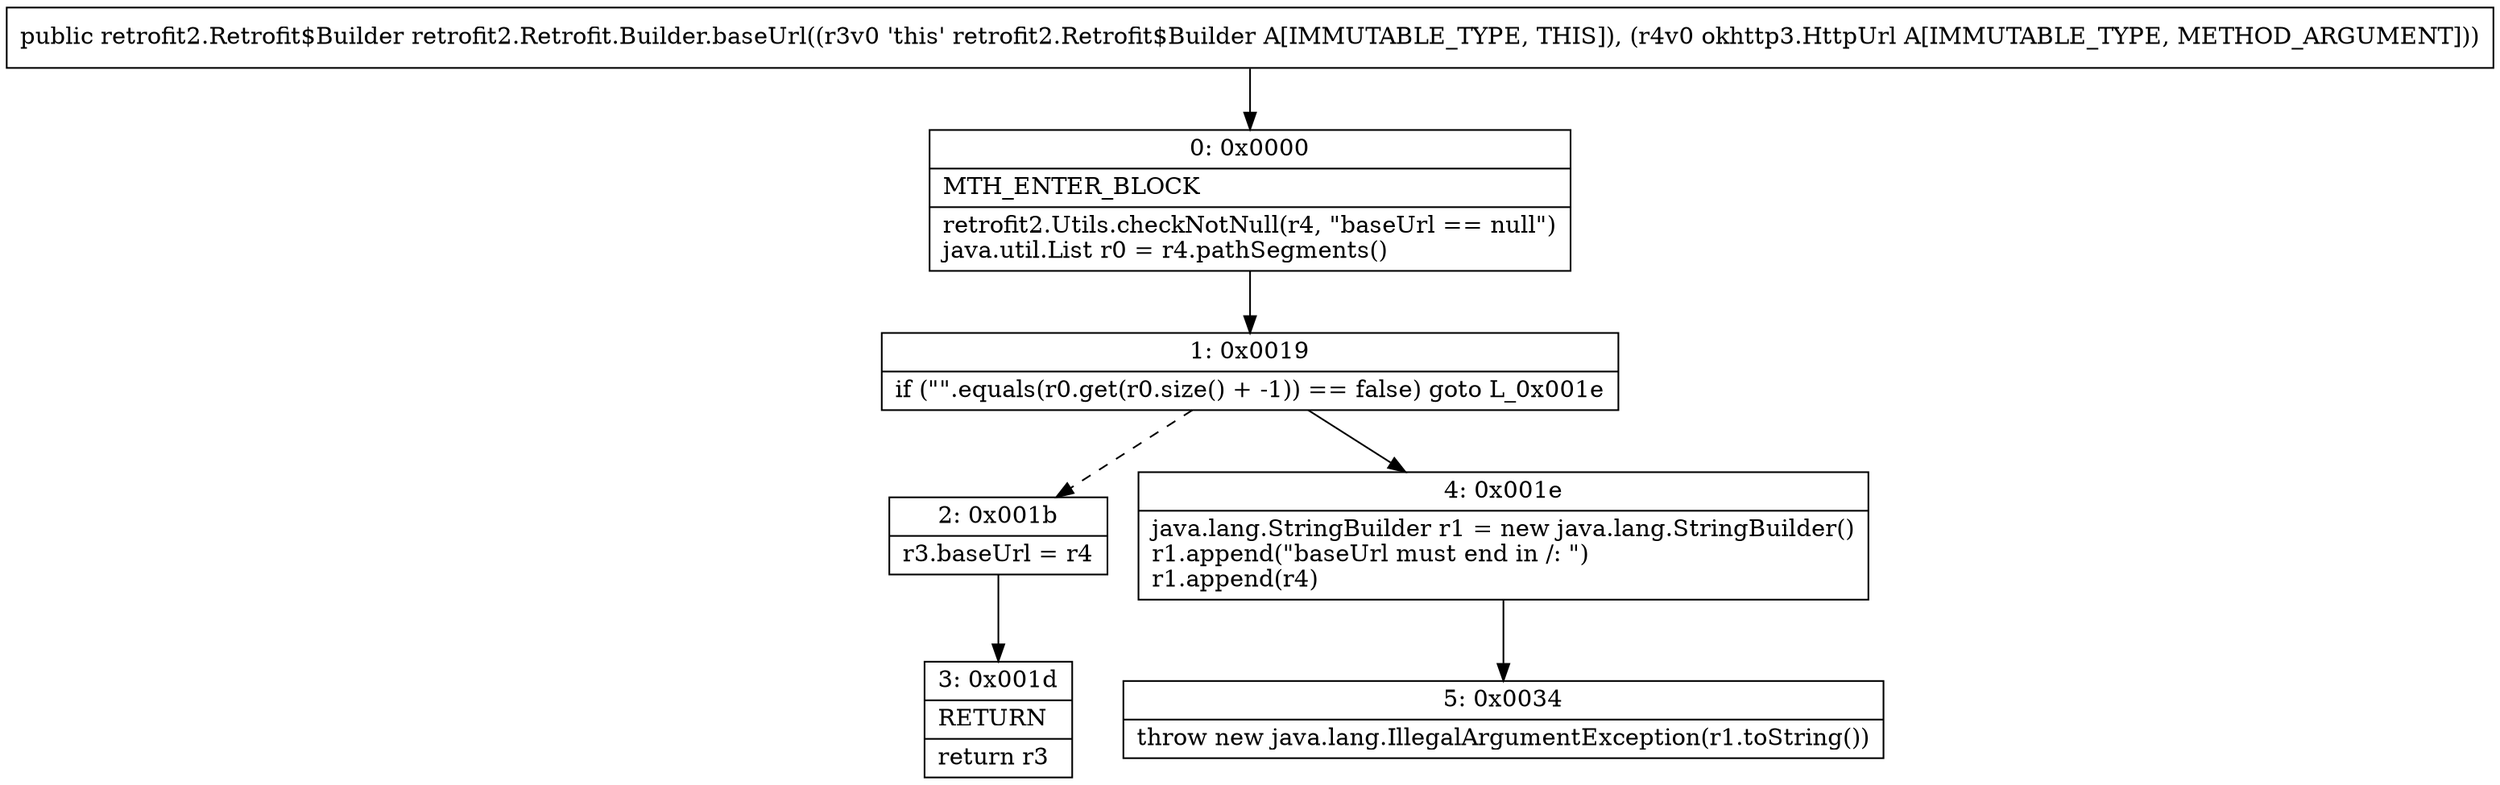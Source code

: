 digraph "CFG forretrofit2.Retrofit.Builder.baseUrl(Lokhttp3\/HttpUrl;)Lretrofit2\/Retrofit$Builder;" {
Node_0 [shape=record,label="{0\:\ 0x0000|MTH_ENTER_BLOCK\l|retrofit2.Utils.checkNotNull(r4, \"baseUrl == null\")\ljava.util.List r0 = r4.pathSegments()\l}"];
Node_1 [shape=record,label="{1\:\ 0x0019|if (\"\".equals(r0.get(r0.size() + \-1)) == false) goto L_0x001e\l}"];
Node_2 [shape=record,label="{2\:\ 0x001b|r3.baseUrl = r4\l}"];
Node_3 [shape=record,label="{3\:\ 0x001d|RETURN\l|return r3\l}"];
Node_4 [shape=record,label="{4\:\ 0x001e|java.lang.StringBuilder r1 = new java.lang.StringBuilder()\lr1.append(\"baseUrl must end in \/: \")\lr1.append(r4)\l}"];
Node_5 [shape=record,label="{5\:\ 0x0034|throw new java.lang.IllegalArgumentException(r1.toString())\l}"];
MethodNode[shape=record,label="{public retrofit2.Retrofit$Builder retrofit2.Retrofit.Builder.baseUrl((r3v0 'this' retrofit2.Retrofit$Builder A[IMMUTABLE_TYPE, THIS]), (r4v0 okhttp3.HttpUrl A[IMMUTABLE_TYPE, METHOD_ARGUMENT])) }"];
MethodNode -> Node_0;
Node_0 -> Node_1;
Node_1 -> Node_2[style=dashed];
Node_1 -> Node_4;
Node_2 -> Node_3;
Node_4 -> Node_5;
}

